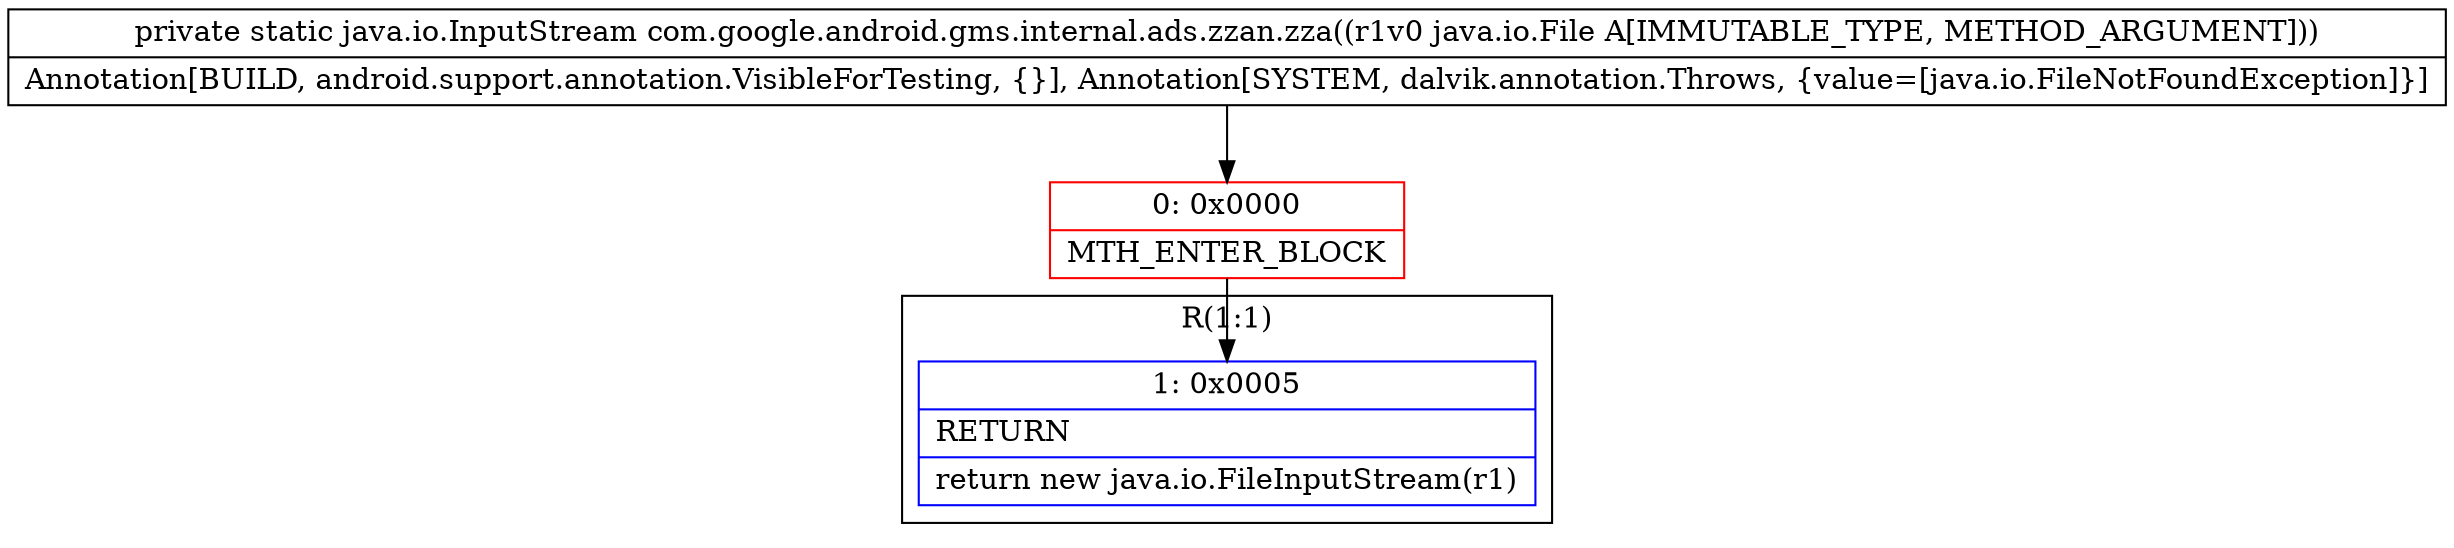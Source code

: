 digraph "CFG forcom.google.android.gms.internal.ads.zzan.zza(Ljava\/io\/File;)Ljava\/io\/InputStream;" {
subgraph cluster_Region_499839435 {
label = "R(1:1)";
node [shape=record,color=blue];
Node_1 [shape=record,label="{1\:\ 0x0005|RETURN\l|return new java.io.FileInputStream(r1)\l}"];
}
Node_0 [shape=record,color=red,label="{0\:\ 0x0000|MTH_ENTER_BLOCK\l}"];
MethodNode[shape=record,label="{private static java.io.InputStream com.google.android.gms.internal.ads.zzan.zza((r1v0 java.io.File A[IMMUTABLE_TYPE, METHOD_ARGUMENT]))  | Annotation[BUILD, android.support.annotation.VisibleForTesting, \{\}], Annotation[SYSTEM, dalvik.annotation.Throws, \{value=[java.io.FileNotFoundException]\}]\l}"];
MethodNode -> Node_0;
Node_0 -> Node_1;
}

